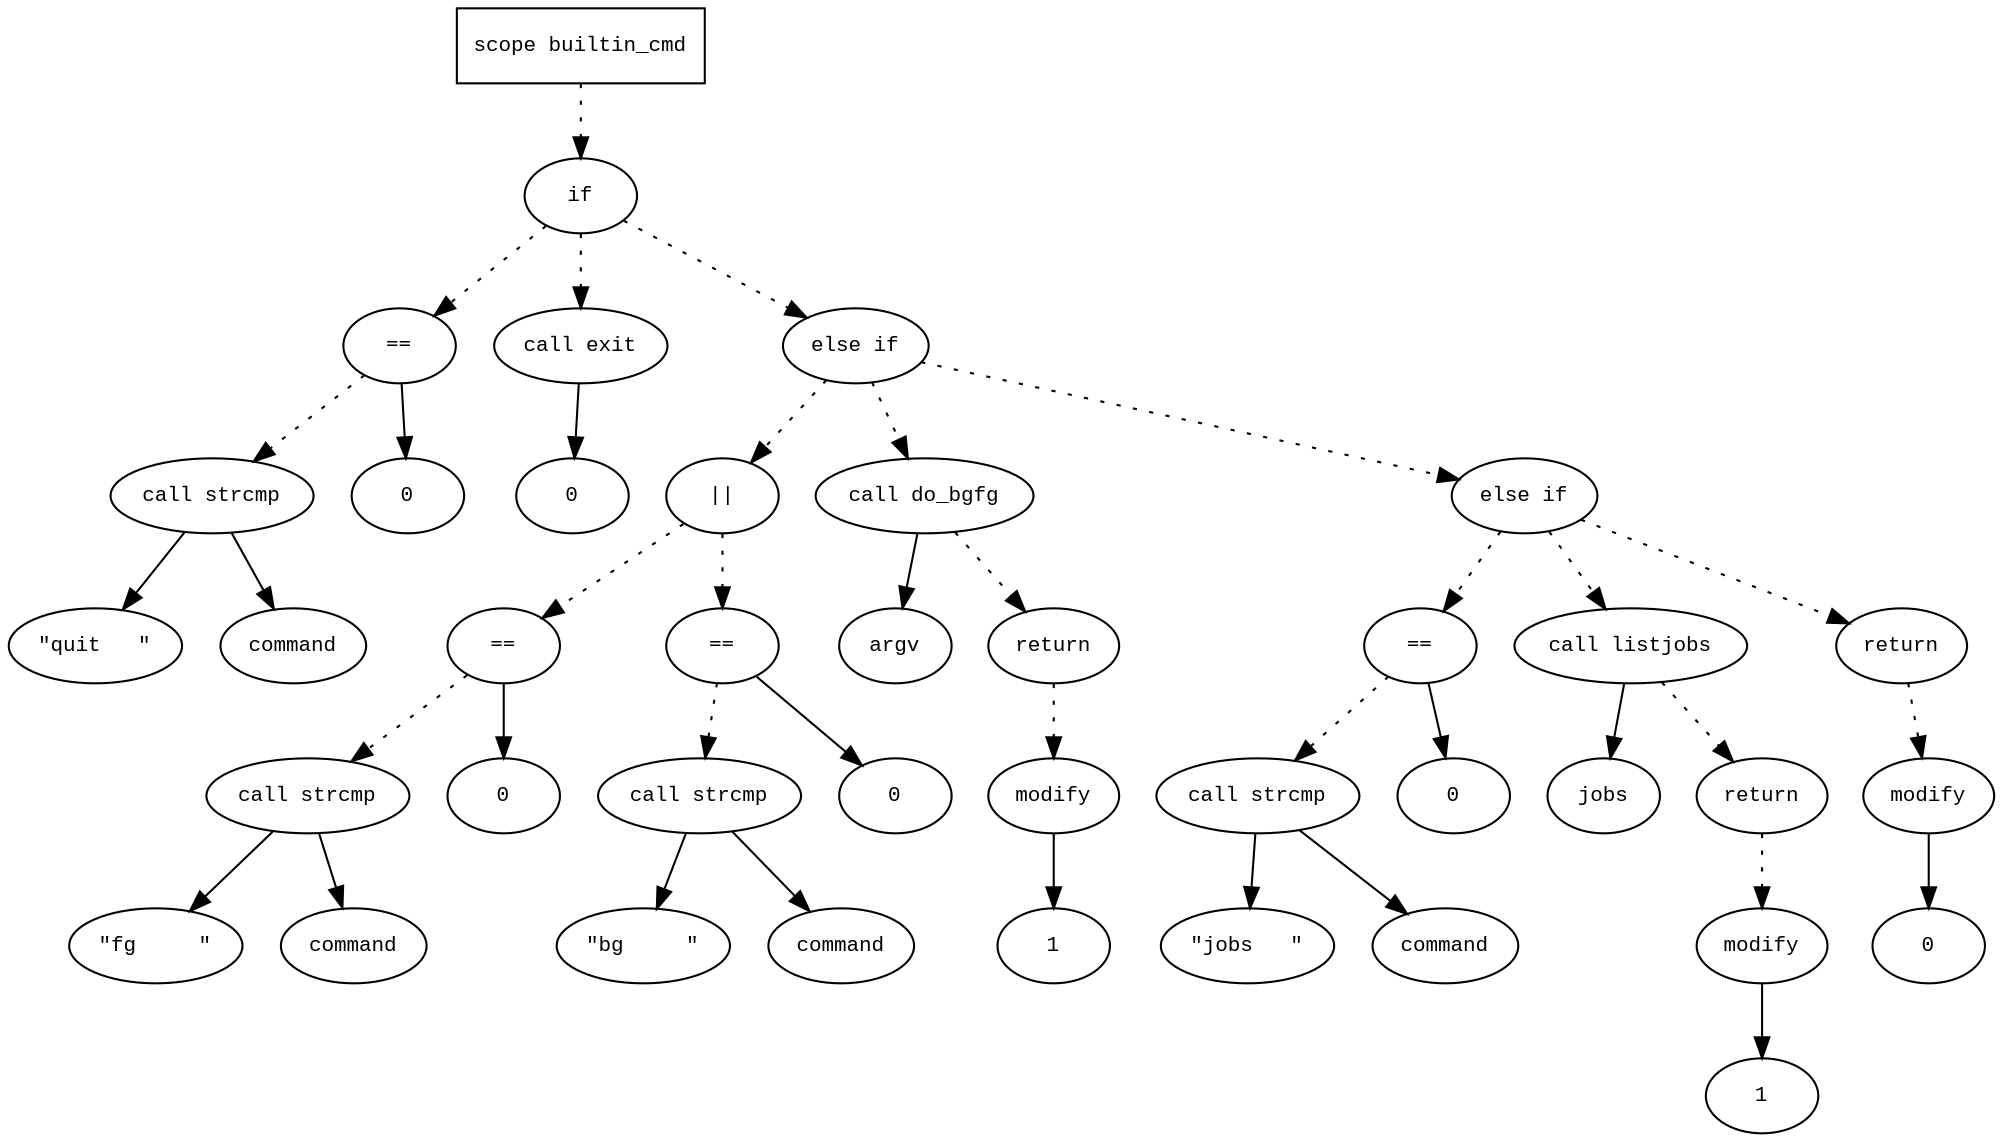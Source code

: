 digraph AST {
  graph [fontname="Times New Roman",fontsize=10];
  node  [fontname="Courier New",fontsize=10];
  edge  [fontname="Times New Roman",fontsize=10];

  node1 [label="scope builtin_cmd",shape=box];
  node2 [label="if",shape=ellipse];
  node1 -> node2 [style=dotted];
  node3 [label="==",shape=ellipse];
  node4 [label="call strcmp",shape=ellipse];
  node5 [label="\"quit   \"",shape=ellipse];
  node4 -> node5;
  node6 [label="command",shape=ellipse];
  node4 -> node6;
  node3 -> node4 [style=dotted];
  node7 [label="0",shape=ellipse];
  node3 -> node7;
  node2 -> node3 [style=dotted];
  node8 [label="call exit",shape=ellipse];
  node9 [label="0",shape=ellipse];
  node8 -> node9;
  node2 -> node8 [style=dotted];
  node10 [label="else if",shape=ellipse];
  node2 -> node10 [style=dotted];
  node11 [label="||",shape=ellipse];
  node12 [label="==",shape=ellipse];
  node13 [label="call strcmp",shape=ellipse];
  node14 [label="\"fg     \"",shape=ellipse];
  node13 -> node14;
  node15 [label="command",shape=ellipse];
  node13 -> node15;
  node12 -> node13 [style=dotted];
  node16 [label="0",shape=ellipse];
  node12 -> node16;
  node11 -> node12 [style=dotted];
  node17 [label="==",shape=ellipse];
  node18 [label="call strcmp",shape=ellipse];
  node19 [label="\"bg     \"",shape=ellipse];
  node18 -> node19;
  node20 [label="command",shape=ellipse];
  node18 -> node20;
  node17 -> node18 [style=dotted];
  node21 [label="0",shape=ellipse];
  node17 -> node21;
  node11 -> node17 [style=dotted];
  node10 -> node11 [style=dotted];
  node22 [label="call do_bgfg",shape=ellipse];
  node23 [label="argv",shape=ellipse];
  node22 -> node23;
  node10 -> node22 [style=dotted];
  node24 [label="return",shape=ellipse];
  node25 [label="modify",shape=ellipse];
  node26 [label="1",shape=ellipse];
  node25 -> node26;
  node24 -> node25 [style=dotted];
  node22 -> node24 [style=dotted];
  node27 [label="else if",shape=ellipse];
  node10 -> node27 [style=dotted];
  node28 [label="==",shape=ellipse];
  node29 [label="call strcmp",shape=ellipse];
  node30 [label="\"jobs   \"",shape=ellipse];
  node29 -> node30;
  node31 [label="command",shape=ellipse];
  node29 -> node31;
  node28 -> node29 [style=dotted];
  node32 [label="0",shape=ellipse];
  node28 -> node32;
  node27 -> node28 [style=dotted];
  node33 [label="call listjobs",shape=ellipse];
  node34 [label="jobs",shape=ellipse];
  node33 -> node34;
  node27 -> node33 [style=dotted];
  node35 [label="return",shape=ellipse];
  node36 [label="modify",shape=ellipse];
  node37 [label="1",shape=ellipse];
  node36 -> node37;
  node35 -> node36 [style=dotted];
  node33 -> node35 [style=dotted];
  node38 [label="return",shape=ellipse];
  node39 [label="modify",shape=ellipse];
  node40 [label="0",shape=ellipse];
  node39 -> node40;
  node38 -> node39 [style=dotted];
  node27 -> node38 [style=dotted];
} 